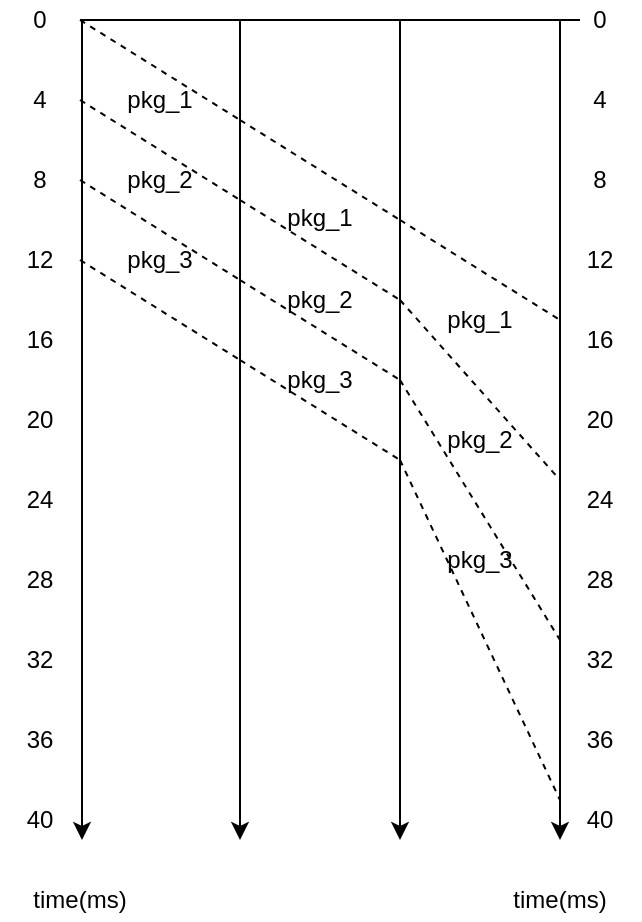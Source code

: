 <mxfile version="14.8.5" type="github"><diagram id="QTjbFgeURNORBtPLHWvz" name="Page-1"><mxGraphModel dx="726" dy="424" grid="1" gridSize="10" guides="1" tooltips="1" connect="1" arrows="1" fold="1" page="1" pageScale="1" pageWidth="850" pageHeight="1100" math="0" shadow="0"><root><mxCell id="0"/><mxCell id="1" parent="0"/><mxCell id="syoC_1wjaBzm-wFdIKcf-1" value="" style="endArrow=classic;html=1;" edge="1" parent="1"><mxGeometry width="50" height="50" relative="1" as="geometry"><mxPoint x="81" y="40" as="sourcePoint"/><mxPoint x="81" y="450" as="targetPoint"/></mxGeometry></mxCell><mxCell id="syoC_1wjaBzm-wFdIKcf-2" value="" style="endArrow=classic;html=1;" edge="1" parent="1"><mxGeometry width="50" height="50" relative="1" as="geometry"><mxPoint x="160" y="40" as="sourcePoint"/><mxPoint x="160" y="450" as="targetPoint"/></mxGeometry></mxCell><mxCell id="syoC_1wjaBzm-wFdIKcf-3" value="" style="endArrow=classic;html=1;" edge="1" parent="1"><mxGeometry width="50" height="50" relative="1" as="geometry"><mxPoint x="240" y="40" as="sourcePoint"/><mxPoint x="240" y="450" as="targetPoint"/></mxGeometry></mxCell><mxCell id="syoC_1wjaBzm-wFdIKcf-4" value="" style="endArrow=classic;html=1;" edge="1" parent="1"><mxGeometry width="50" height="50" relative="1" as="geometry"><mxPoint x="320" y="40" as="sourcePoint"/><mxPoint x="320" y="450" as="targetPoint"/></mxGeometry></mxCell><mxCell id="syoC_1wjaBzm-wFdIKcf-5" value="0" style="text;html=1;strokeColor=none;fillColor=none;align=center;verticalAlign=middle;whiteSpace=wrap;rounded=0;" vertex="1" parent="1"><mxGeometry x="40" y="30" width="40" height="20" as="geometry"/></mxCell><mxCell id="syoC_1wjaBzm-wFdIKcf-6" value="" style="endArrow=none;html=1;exitX=1;exitY=0.5;exitDx=0;exitDy=0;" edge="1" parent="1" source="syoC_1wjaBzm-wFdIKcf-5"><mxGeometry width="50" height="50" relative="1" as="geometry"><mxPoint x="80" y="39.5" as="sourcePoint"/><mxPoint x="330" y="40" as="targetPoint"/></mxGeometry></mxCell><mxCell id="syoC_1wjaBzm-wFdIKcf-7" value="4" style="text;html=1;strokeColor=none;fillColor=none;align=center;verticalAlign=middle;whiteSpace=wrap;rounded=0;" vertex="1" parent="1"><mxGeometry x="40" y="70" width="40" height="20" as="geometry"/></mxCell><mxCell id="syoC_1wjaBzm-wFdIKcf-9" value="8" style="text;html=1;strokeColor=none;fillColor=none;align=center;verticalAlign=middle;whiteSpace=wrap;rounded=0;" vertex="1" parent="1"><mxGeometry x="40" y="110" width="40" height="20" as="geometry"/></mxCell><mxCell id="syoC_1wjaBzm-wFdIKcf-10" value="12" style="text;html=1;strokeColor=none;fillColor=none;align=center;verticalAlign=middle;whiteSpace=wrap;rounded=0;" vertex="1" parent="1"><mxGeometry x="40" y="150" width="40" height="20" as="geometry"/></mxCell><mxCell id="syoC_1wjaBzm-wFdIKcf-11" value="16" style="text;html=1;strokeColor=none;fillColor=none;align=center;verticalAlign=middle;whiteSpace=wrap;rounded=0;" vertex="1" parent="1"><mxGeometry x="40" y="190" width="40" height="20" as="geometry"/></mxCell><mxCell id="syoC_1wjaBzm-wFdIKcf-13" value="" style="endArrow=none;dashed=1;html=1;" edge="1" parent="1"><mxGeometry width="50" height="50" relative="1" as="geometry"><mxPoint x="80" y="40" as="sourcePoint"/><mxPoint x="160" y="90" as="targetPoint"/></mxGeometry></mxCell><mxCell id="syoC_1wjaBzm-wFdIKcf-14" value="" style="endArrow=none;dashed=1;html=1;" edge="1" parent="1"><mxGeometry width="50" height="50" relative="1" as="geometry"><mxPoint x="80" y="80" as="sourcePoint"/><mxPoint x="160" y="130" as="targetPoint"/></mxGeometry></mxCell><mxCell id="syoC_1wjaBzm-wFdIKcf-15" value="" style="endArrow=none;dashed=1;html=1;" edge="1" parent="1"><mxGeometry width="50" height="50" relative="1" as="geometry"><mxPoint x="80" y="120" as="sourcePoint"/><mxPoint x="160" y="170" as="targetPoint"/></mxGeometry></mxCell><mxCell id="syoC_1wjaBzm-wFdIKcf-16" value="20" style="text;html=1;strokeColor=none;fillColor=none;align=center;verticalAlign=middle;whiteSpace=wrap;rounded=0;" vertex="1" parent="1"><mxGeometry x="40" y="230" width="40" height="20" as="geometry"/></mxCell><mxCell id="syoC_1wjaBzm-wFdIKcf-17" value="" style="endArrow=none;dashed=1;html=1;" edge="1" parent="1"><mxGeometry width="50" height="50" relative="1" as="geometry"><mxPoint x="80" y="160" as="sourcePoint"/><mxPoint x="160" y="210" as="targetPoint"/></mxGeometry></mxCell><mxCell id="syoC_1wjaBzm-wFdIKcf-18" value="" style="endArrow=none;dashed=1;html=1;" edge="1" parent="1"><mxGeometry width="50" height="50" relative="1" as="geometry"><mxPoint x="160" y="90" as="sourcePoint"/><mxPoint x="240" y="140" as="targetPoint"/></mxGeometry></mxCell><mxCell id="syoC_1wjaBzm-wFdIKcf-19" value="" style="endArrow=none;dashed=1;html=1;" edge="1" parent="1"><mxGeometry width="50" height="50" relative="1" as="geometry"><mxPoint x="160" y="130" as="sourcePoint"/><mxPoint x="240" y="180" as="targetPoint"/></mxGeometry></mxCell><mxCell id="syoC_1wjaBzm-wFdIKcf-20" value="" style="endArrow=none;dashed=1;html=1;" edge="1" parent="1"><mxGeometry width="50" height="50" relative="1" as="geometry"><mxPoint x="160" y="170" as="sourcePoint"/><mxPoint x="240" y="220" as="targetPoint"/></mxGeometry></mxCell><mxCell id="syoC_1wjaBzm-wFdIKcf-21" value="" style="endArrow=none;dashed=1;html=1;" edge="1" parent="1"><mxGeometry width="50" height="50" relative="1" as="geometry"><mxPoint x="160" y="210" as="sourcePoint"/><mxPoint x="240" y="260" as="targetPoint"/></mxGeometry></mxCell><mxCell id="syoC_1wjaBzm-wFdIKcf-22" value="" style="endArrow=none;dashed=1;html=1;" edge="1" parent="1"><mxGeometry width="50" height="50" relative="1" as="geometry"><mxPoint x="240" y="140" as="sourcePoint"/><mxPoint x="320" y="190" as="targetPoint"/></mxGeometry></mxCell><mxCell id="syoC_1wjaBzm-wFdIKcf-23" value="" style="endArrow=none;dashed=1;html=1;" edge="1" parent="1"><mxGeometry width="50" height="50" relative="1" as="geometry"><mxPoint x="240" y="180" as="sourcePoint"/><mxPoint x="320" y="270" as="targetPoint"/></mxGeometry></mxCell><mxCell id="syoC_1wjaBzm-wFdIKcf-24" value="24" style="text;html=1;strokeColor=none;fillColor=none;align=center;verticalAlign=middle;whiteSpace=wrap;rounded=0;" vertex="1" parent="1"><mxGeometry x="40" y="270" width="40" height="20" as="geometry"/></mxCell><mxCell id="syoC_1wjaBzm-wFdIKcf-25" value="28" style="text;html=1;strokeColor=none;fillColor=none;align=center;verticalAlign=middle;whiteSpace=wrap;rounded=0;" vertex="1" parent="1"><mxGeometry x="40" y="310" width="40" height="20" as="geometry"/></mxCell><mxCell id="syoC_1wjaBzm-wFdIKcf-26" value="32" style="text;html=1;strokeColor=none;fillColor=none;align=center;verticalAlign=middle;whiteSpace=wrap;rounded=0;" vertex="1" parent="1"><mxGeometry x="40" y="350" width="40" height="20" as="geometry"/></mxCell><mxCell id="syoC_1wjaBzm-wFdIKcf-27" value="0" style="text;html=1;strokeColor=none;fillColor=none;align=center;verticalAlign=middle;whiteSpace=wrap;rounded=0;" vertex="1" parent="1"><mxGeometry x="320" y="30" width="40" height="20" as="geometry"/></mxCell><mxCell id="syoC_1wjaBzm-wFdIKcf-28" value="4" style="text;html=1;strokeColor=none;fillColor=none;align=center;verticalAlign=middle;whiteSpace=wrap;rounded=0;" vertex="1" parent="1"><mxGeometry x="320" y="70" width="40" height="20" as="geometry"/></mxCell><mxCell id="syoC_1wjaBzm-wFdIKcf-29" value="8" style="text;html=1;strokeColor=none;fillColor=none;align=center;verticalAlign=middle;whiteSpace=wrap;rounded=0;" vertex="1" parent="1"><mxGeometry x="320" y="110" width="40" height="20" as="geometry"/></mxCell><mxCell id="syoC_1wjaBzm-wFdIKcf-30" value="12" style="text;html=1;strokeColor=none;fillColor=none;align=center;verticalAlign=middle;whiteSpace=wrap;rounded=0;" vertex="1" parent="1"><mxGeometry x="320" y="150" width="40" height="20" as="geometry"/></mxCell><mxCell id="syoC_1wjaBzm-wFdIKcf-31" value="16" style="text;html=1;strokeColor=none;fillColor=none;align=center;verticalAlign=middle;whiteSpace=wrap;rounded=0;" vertex="1" parent="1"><mxGeometry x="320" y="190" width="40" height="20" as="geometry"/></mxCell><mxCell id="syoC_1wjaBzm-wFdIKcf-32" value="20" style="text;html=1;strokeColor=none;fillColor=none;align=center;verticalAlign=middle;whiteSpace=wrap;rounded=0;" vertex="1" parent="1"><mxGeometry x="320" y="230" width="40" height="20" as="geometry"/></mxCell><mxCell id="syoC_1wjaBzm-wFdIKcf-33" value="24" style="text;html=1;strokeColor=none;fillColor=none;align=center;verticalAlign=middle;whiteSpace=wrap;rounded=0;" vertex="1" parent="1"><mxGeometry x="320" y="270" width="40" height="20" as="geometry"/></mxCell><mxCell id="syoC_1wjaBzm-wFdIKcf-34" value="28" style="text;html=1;strokeColor=none;fillColor=none;align=center;verticalAlign=middle;whiteSpace=wrap;rounded=0;" vertex="1" parent="1"><mxGeometry x="320" y="310" width="40" height="20" as="geometry"/></mxCell><mxCell id="syoC_1wjaBzm-wFdIKcf-35" value="32" style="text;html=1;strokeColor=none;fillColor=none;align=center;verticalAlign=middle;whiteSpace=wrap;rounded=0;" vertex="1" parent="1"><mxGeometry x="320" y="350" width="40" height="20" as="geometry"/></mxCell><mxCell id="syoC_1wjaBzm-wFdIKcf-36" value="" style="endArrow=none;dashed=1;html=1;entryX=0;entryY=0;entryDx=0;entryDy=0;" edge="1" parent="1" target="syoC_1wjaBzm-wFdIKcf-35"><mxGeometry width="50" height="50" relative="1" as="geometry"><mxPoint x="240" y="220" as="sourcePoint"/><mxPoint x="290" y="320" as="targetPoint"/></mxGeometry></mxCell><mxCell id="syoC_1wjaBzm-wFdIKcf-37" value="" style="endArrow=none;dashed=1;html=1;" edge="1" parent="1"><mxGeometry width="50" height="50" relative="1" as="geometry"><mxPoint x="240" y="260" as="sourcePoint"/><mxPoint x="320" y="430" as="targetPoint"/></mxGeometry></mxCell><mxCell id="syoC_1wjaBzm-wFdIKcf-38" value="36" style="text;html=1;strokeColor=none;fillColor=none;align=center;verticalAlign=middle;whiteSpace=wrap;rounded=0;" vertex="1" parent="1"><mxGeometry x="320" y="390" width="40" height="20" as="geometry"/></mxCell><mxCell id="syoC_1wjaBzm-wFdIKcf-39" value="40" style="text;html=1;strokeColor=none;fillColor=none;align=center;verticalAlign=middle;whiteSpace=wrap;rounded=0;" vertex="1" parent="1"><mxGeometry x="320" y="430" width="40" height="20" as="geometry"/></mxCell><mxCell id="syoC_1wjaBzm-wFdIKcf-40" value="36" style="text;html=1;strokeColor=none;fillColor=none;align=center;verticalAlign=middle;whiteSpace=wrap;rounded=0;" vertex="1" parent="1"><mxGeometry x="40" y="390" width="40" height="20" as="geometry"/></mxCell><mxCell id="syoC_1wjaBzm-wFdIKcf-41" value="40" style="text;html=1;strokeColor=none;fillColor=none;align=center;verticalAlign=middle;whiteSpace=wrap;rounded=0;" vertex="1" parent="1"><mxGeometry x="40" y="430" width="40" height="20" as="geometry"/></mxCell><mxCell id="syoC_1wjaBzm-wFdIKcf-42" value="time(ms)" style="text;html=1;strokeColor=none;fillColor=none;align=center;verticalAlign=middle;whiteSpace=wrap;rounded=0;" vertex="1" parent="1"><mxGeometry x="60" y="470" width="40" height="20" as="geometry"/></mxCell><mxCell id="syoC_1wjaBzm-wFdIKcf-43" value="time(ms)" style="text;html=1;strokeColor=none;fillColor=none;align=center;verticalAlign=middle;whiteSpace=wrap;rounded=0;" vertex="1" parent="1"><mxGeometry x="300" y="470" width="40" height="20" as="geometry"/></mxCell><mxCell id="syoC_1wjaBzm-wFdIKcf-44" value="pkg_1" style="text;html=1;strokeColor=none;fillColor=none;align=center;verticalAlign=middle;whiteSpace=wrap;rounded=0;" vertex="1" parent="1"><mxGeometry x="180" y="129" width="40" height="20" as="geometry"/></mxCell><mxCell id="syoC_1wjaBzm-wFdIKcf-45" value="pkg_1" style="text;html=1;strokeColor=none;fillColor=none;align=center;verticalAlign=middle;whiteSpace=wrap;rounded=0;" vertex="1" parent="1"><mxGeometry x="100" y="70" width="40" height="20" as="geometry"/></mxCell><mxCell id="syoC_1wjaBzm-wFdIKcf-46" value="pkg_1" style="text;html=1;strokeColor=none;fillColor=none;align=center;verticalAlign=middle;whiteSpace=wrap;rounded=0;" vertex="1" parent="1"><mxGeometry x="260" y="180" width="40" height="20" as="geometry"/></mxCell><mxCell id="syoC_1wjaBzm-wFdIKcf-47" value="pkg_2" style="text;html=1;strokeColor=none;fillColor=none;align=center;verticalAlign=middle;whiteSpace=wrap;rounded=0;" vertex="1" parent="1"><mxGeometry x="100" y="110" width="40" height="20" as="geometry"/></mxCell><mxCell id="syoC_1wjaBzm-wFdIKcf-48" value="pkg_2" style="text;html=1;strokeColor=none;fillColor=none;align=center;verticalAlign=middle;whiteSpace=wrap;rounded=0;" vertex="1" parent="1"><mxGeometry x="180" y="170" width="40" height="20" as="geometry"/></mxCell><mxCell id="syoC_1wjaBzm-wFdIKcf-49" value="pkg_2" style="text;html=1;strokeColor=none;fillColor=none;align=center;verticalAlign=middle;whiteSpace=wrap;rounded=0;" vertex="1" parent="1"><mxGeometry x="260" y="240" width="40" height="20" as="geometry"/></mxCell><mxCell id="syoC_1wjaBzm-wFdIKcf-50" value="pkg_3" style="text;html=1;strokeColor=none;fillColor=none;align=center;verticalAlign=middle;whiteSpace=wrap;rounded=0;" vertex="1" parent="1"><mxGeometry x="100" y="150" width="40" height="20" as="geometry"/></mxCell><mxCell id="syoC_1wjaBzm-wFdIKcf-51" value="pkg_3" style="text;html=1;strokeColor=none;fillColor=none;align=center;verticalAlign=middle;whiteSpace=wrap;rounded=0;" vertex="1" parent="1"><mxGeometry x="180" y="210" width="40" height="20" as="geometry"/></mxCell><mxCell id="syoC_1wjaBzm-wFdIKcf-52" value="pkg_3" style="text;html=1;strokeColor=none;fillColor=none;align=center;verticalAlign=middle;whiteSpace=wrap;rounded=0;" vertex="1" parent="1"><mxGeometry x="260" y="300" width="40" height="20" as="geometry"/></mxCell></root></mxGraphModel></diagram></mxfile>